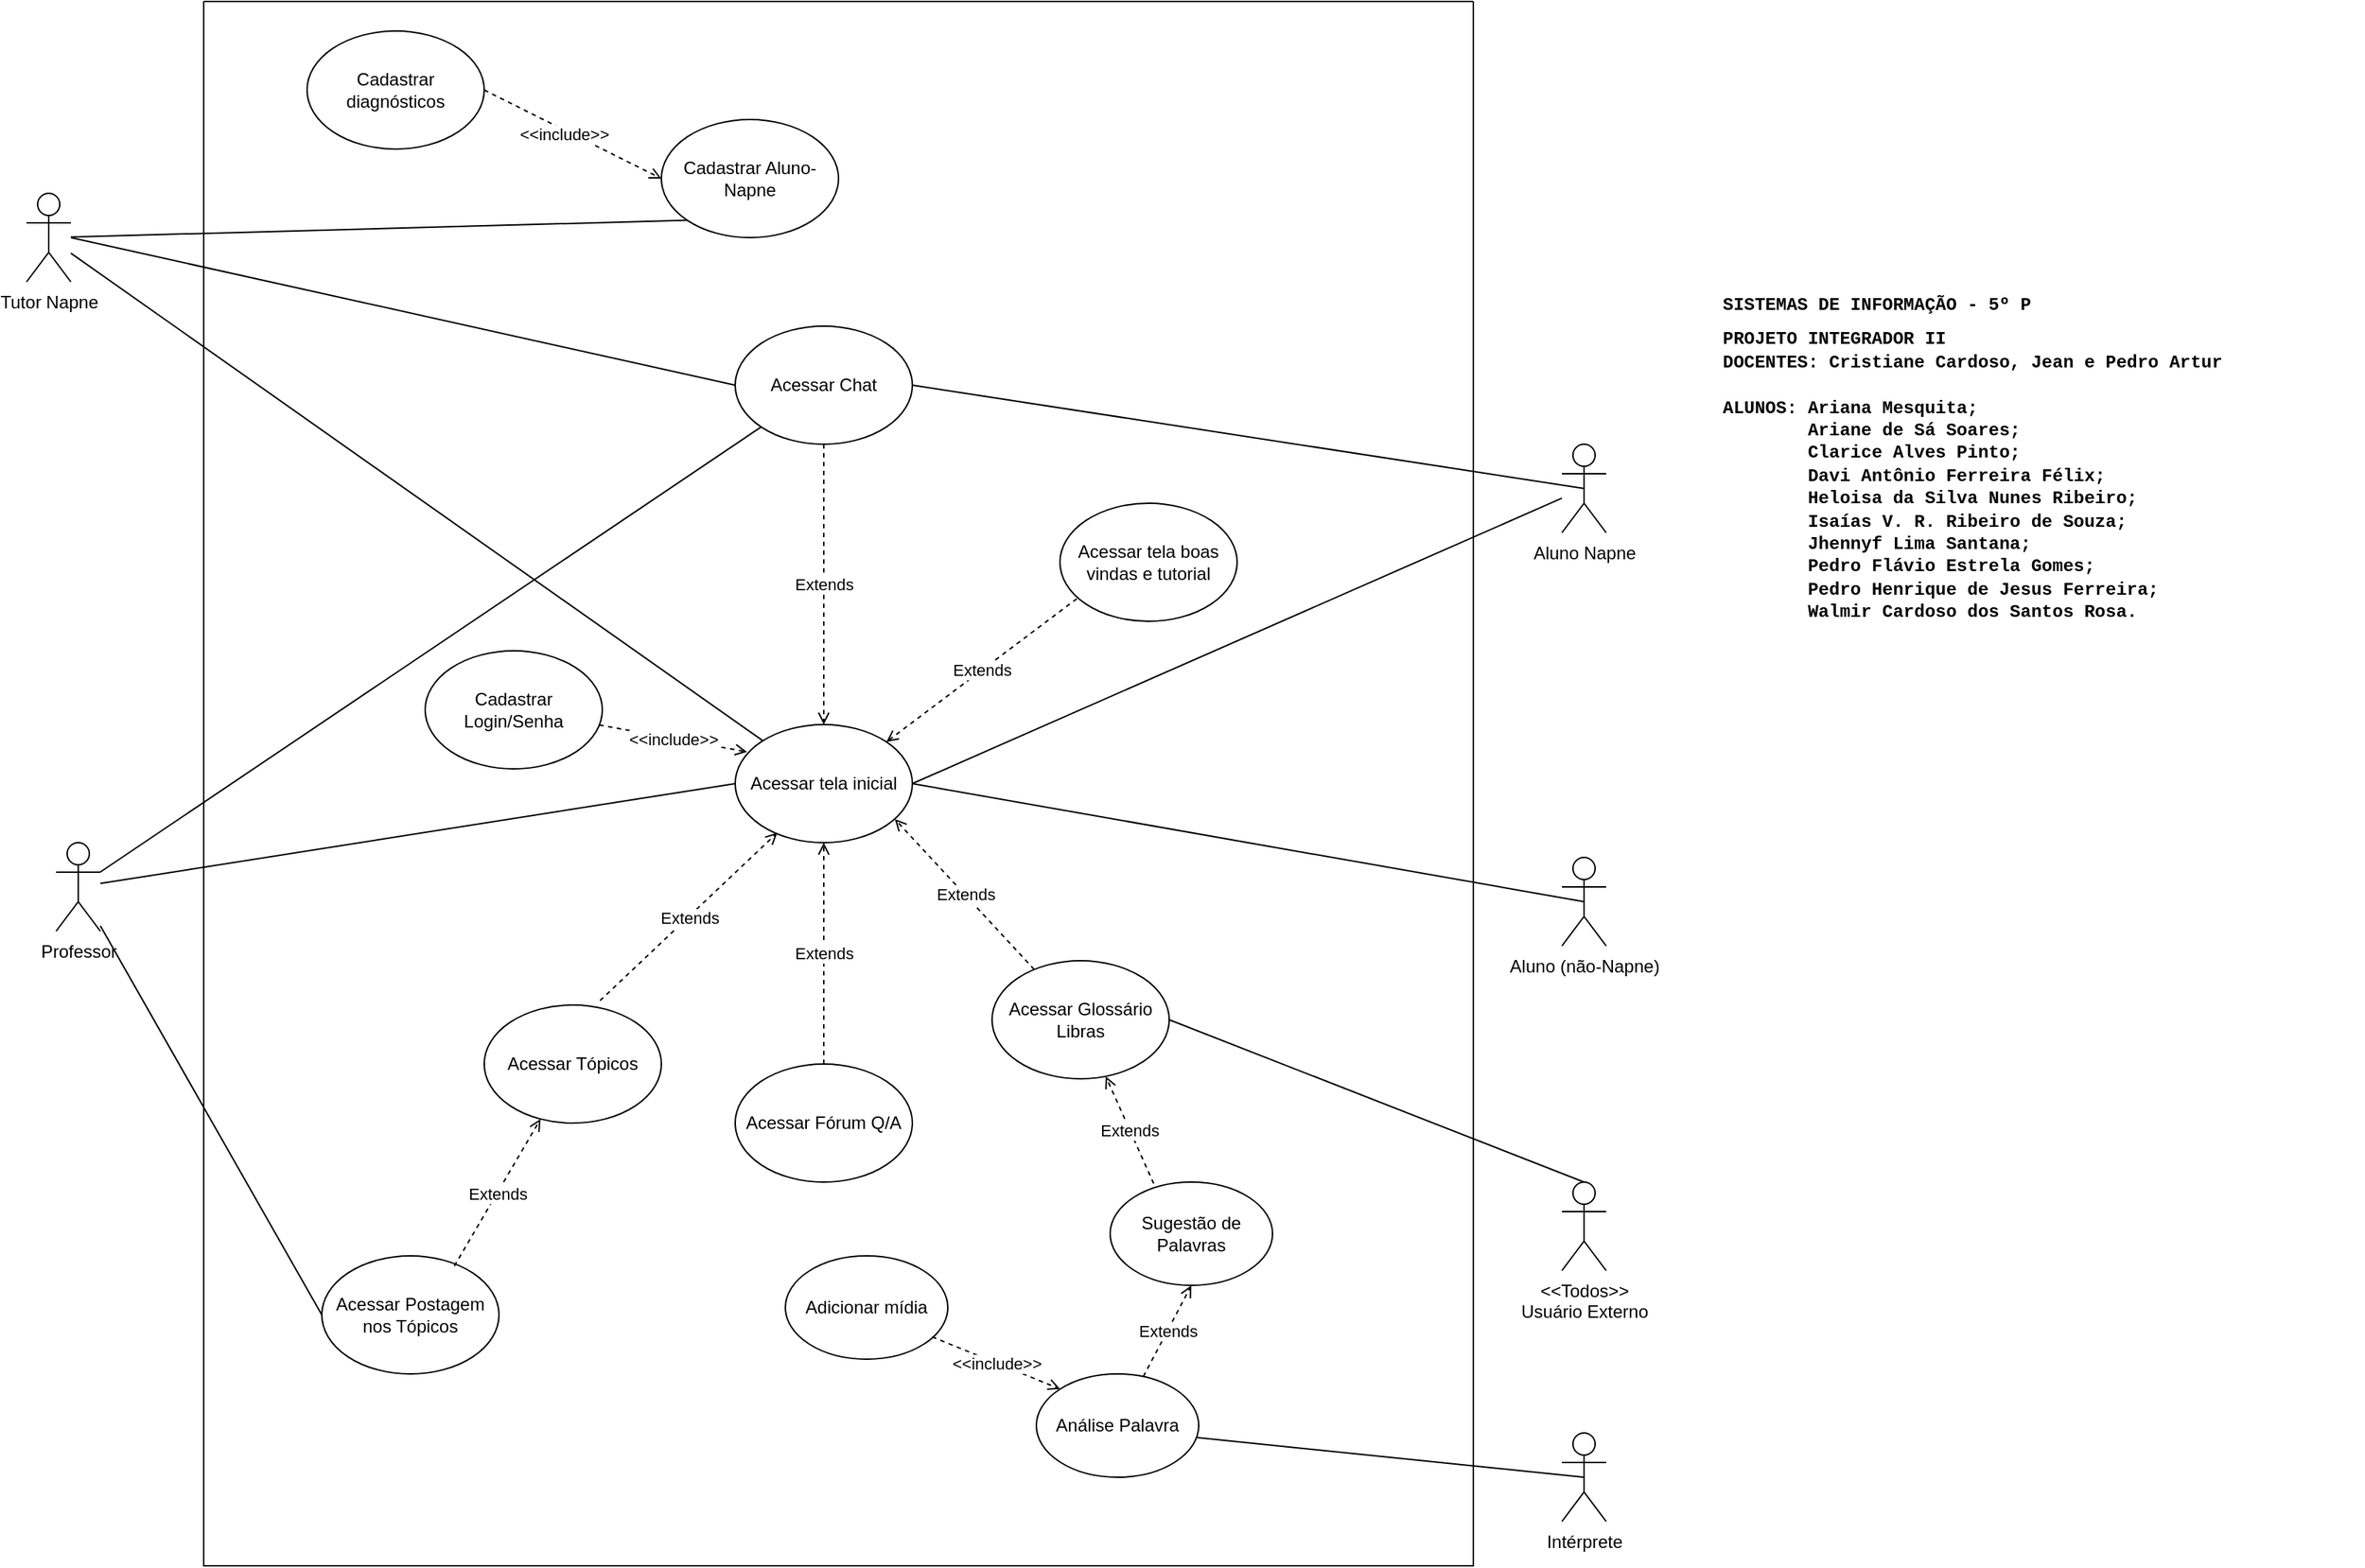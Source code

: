 <mxfile version="24.0.1" type="github">
  <diagram name="Página-1" id="bNIhIHkfopGyE5eCA0E0">
    <mxGraphModel dx="1466" dy="798" grid="1" gridSize="10" guides="1" tooltips="1" connect="1" arrows="1" fold="1" page="1" pageScale="1" pageWidth="1654" pageHeight="1169" math="0" shadow="0">
      <root>
        <mxCell id="0" />
        <mxCell id="1" parent="0" />
        <mxCell id="Zfbpf6Yhl-hAXOTM_08G-1" value="Tutor Napne" style="shape=umlActor;verticalLabelPosition=bottom;verticalAlign=top;html=1;outlineConnect=0;" vertex="1" parent="1">
          <mxGeometry x="106" y="170" width="30" height="60" as="geometry" />
        </mxCell>
        <mxCell id="Zfbpf6Yhl-hAXOTM_08G-2" value="Professor" style="shape=umlActor;verticalLabelPosition=bottom;verticalAlign=top;html=1;outlineConnect=0;" vertex="1" parent="1">
          <mxGeometry x="126" y="610" width="30" height="60" as="geometry" />
        </mxCell>
        <mxCell id="Zfbpf6Yhl-hAXOTM_08G-3" value="Aluno Napne" style="shape=umlActor;verticalLabelPosition=bottom;verticalAlign=top;html=1;outlineConnect=0;" vertex="1" parent="1">
          <mxGeometry x="1146" y="340" width="30" height="60" as="geometry" />
        </mxCell>
        <mxCell id="Zfbpf6Yhl-hAXOTM_08G-4" value="Aluno (não-Napne)" style="shape=umlActor;verticalLabelPosition=bottom;verticalAlign=top;html=1;outlineConnect=0;" vertex="1" parent="1">
          <mxGeometry x="1146" y="620" width="30" height="60" as="geometry" />
        </mxCell>
        <mxCell id="Zfbpf6Yhl-hAXOTM_08G-15" value="" style="swimlane;startSize=0;" vertex="1" parent="1">
          <mxGeometry x="226" y="40" width="860" height="1060" as="geometry" />
        </mxCell>
        <mxCell id="Zfbpf6Yhl-hAXOTM_08G-18" value="Cadastrar diagnósticos" style="ellipse;whiteSpace=wrap;html=1;" vertex="1" parent="Zfbpf6Yhl-hAXOTM_08G-15">
          <mxGeometry x="70" y="20" width="120" height="80" as="geometry" />
        </mxCell>
        <mxCell id="Zfbpf6Yhl-hAXOTM_08G-7" value="Cadastrar Aluno-Napne" style="ellipse;whiteSpace=wrap;html=1;" vertex="1" parent="Zfbpf6Yhl-hAXOTM_08G-15">
          <mxGeometry x="310" y="80" width="120" height="80" as="geometry" />
        </mxCell>
        <mxCell id="Zfbpf6Yhl-hAXOTM_08G-19" value="" style="endArrow=open;html=1;rounded=0;exitX=1;exitY=0.5;exitDx=0;exitDy=0;entryX=0;entryY=0.5;entryDx=0;entryDy=0;dashed=1;endFill=0;" edge="1" parent="Zfbpf6Yhl-hAXOTM_08G-15" source="Zfbpf6Yhl-hAXOTM_08G-18" target="Zfbpf6Yhl-hAXOTM_08G-7">
          <mxGeometry relative="1" as="geometry">
            <mxPoint x="370" y="350" as="sourcePoint" />
            <mxPoint x="470" y="350" as="targetPoint" />
          </mxGeometry>
        </mxCell>
        <mxCell id="Zfbpf6Yhl-hAXOTM_08G-20" value="&amp;lt;&amp;lt;include&amp;gt;&amp;gt;" style="edgeLabel;resizable=0;html=1;;align=center;verticalAlign=middle;" connectable="0" vertex="1" parent="Zfbpf6Yhl-hAXOTM_08G-19">
          <mxGeometry relative="1" as="geometry">
            <mxPoint x="-6" as="offset" />
          </mxGeometry>
        </mxCell>
        <mxCell id="Zfbpf6Yhl-hAXOTM_08G-10" value="Acessar Fórum Q/A" style="ellipse;whiteSpace=wrap;html=1;" vertex="1" parent="Zfbpf6Yhl-hAXOTM_08G-15">
          <mxGeometry x="360" y="720" width="120" height="80" as="geometry" />
        </mxCell>
        <mxCell id="Zfbpf6Yhl-hAXOTM_08G-12" value="Acessar Tópicos" style="ellipse;whiteSpace=wrap;html=1;" vertex="1" parent="Zfbpf6Yhl-hAXOTM_08G-15">
          <mxGeometry x="190" y="680" width="120" height="80" as="geometry" />
        </mxCell>
        <mxCell id="Zfbpf6Yhl-hAXOTM_08G-14" value="Acessar Postagem nos Tópicos" style="ellipse;whiteSpace=wrap;html=1;" vertex="1" parent="Zfbpf6Yhl-hAXOTM_08G-15">
          <mxGeometry x="80" y="850" width="120" height="80" as="geometry" />
        </mxCell>
        <mxCell id="Zfbpf6Yhl-hAXOTM_08G-38" value="" style="endArrow=open;html=1;rounded=0;exitX=0.748;exitY=0.086;exitDx=0;exitDy=0;dashed=1;endFill=0;exitPerimeter=0;" edge="1" parent="Zfbpf6Yhl-hAXOTM_08G-15" source="Zfbpf6Yhl-hAXOTM_08G-14" target="Zfbpf6Yhl-hAXOTM_08G-12">
          <mxGeometry relative="1" as="geometry">
            <mxPoint x="110" y="600" as="sourcePoint" />
            <mxPoint x="200" y="620" as="targetPoint" />
          </mxGeometry>
        </mxCell>
        <mxCell id="Zfbpf6Yhl-hAXOTM_08G-39" value="Extends" style="edgeLabel;resizable=0;html=1;;align=center;verticalAlign=middle;" connectable="0" vertex="1" parent="Zfbpf6Yhl-hAXOTM_08G-38">
          <mxGeometry relative="1" as="geometry" />
        </mxCell>
        <mxCell id="Zfbpf6Yhl-hAXOTM_08G-6" value="Cadastrar Login/Senha" style="ellipse;whiteSpace=wrap;html=1;" vertex="1" parent="Zfbpf6Yhl-hAXOTM_08G-15">
          <mxGeometry x="150" y="440" width="120" height="80" as="geometry" />
        </mxCell>
        <mxCell id="Zfbpf6Yhl-hAXOTM_08G-9" value="Acessar tela inicial" style="ellipse;whiteSpace=wrap;html=1;" vertex="1" parent="Zfbpf6Yhl-hAXOTM_08G-15">
          <mxGeometry x="360" y="490" width="120" height="80" as="geometry" />
        </mxCell>
        <mxCell id="Zfbpf6Yhl-hAXOTM_08G-45" value="" style="endArrow=open;html=1;rounded=0;dashed=1;endFill=0;exitX=0.095;exitY=0.809;exitDx=0;exitDy=0;exitPerimeter=0;entryX=1;entryY=0;entryDx=0;entryDy=0;" edge="1" parent="Zfbpf6Yhl-hAXOTM_08G-15" source="Zfbpf6Yhl-hAXOTM_08G-8" target="Zfbpf6Yhl-hAXOTM_08G-9">
          <mxGeometry relative="1" as="geometry">
            <mxPoint x="520" y="240" as="sourcePoint" />
            <mxPoint x="627" y="347" as="targetPoint" />
          </mxGeometry>
        </mxCell>
        <mxCell id="Zfbpf6Yhl-hAXOTM_08G-46" value="Extends" style="edgeLabel;resizable=0;html=1;;align=center;verticalAlign=middle;" connectable="0" vertex="1" parent="Zfbpf6Yhl-hAXOTM_08G-45">
          <mxGeometry relative="1" as="geometry" />
        </mxCell>
        <mxCell id="Zfbpf6Yhl-hAXOTM_08G-8" value="Acessar tela boas vindas e tutorial" style="ellipse;whiteSpace=wrap;html=1;" vertex="1" parent="Zfbpf6Yhl-hAXOTM_08G-15">
          <mxGeometry x="580" y="340" width="120" height="80" as="geometry" />
        </mxCell>
        <mxCell id="Zfbpf6Yhl-hAXOTM_08G-47" value="" style="endArrow=open;html=1;rounded=0;dashed=1;endFill=0;entryX=0.067;entryY=0.231;entryDx=0;entryDy=0;entryPerimeter=0;" edge="1" parent="Zfbpf6Yhl-hAXOTM_08G-15" source="Zfbpf6Yhl-hAXOTM_08G-6" target="Zfbpf6Yhl-hAXOTM_08G-9">
          <mxGeometry relative="1" as="geometry">
            <mxPoint x="444" y="313" as="sourcePoint" />
            <mxPoint x="628" y="199" as="targetPoint" />
          </mxGeometry>
        </mxCell>
        <mxCell id="Zfbpf6Yhl-hAXOTM_08G-48" value="&amp;lt;&amp;lt;include&amp;gt;&amp;gt;" style="edgeLabel;resizable=0;html=1;;align=center;verticalAlign=middle;" connectable="0" vertex="1" parent="Zfbpf6Yhl-hAXOTM_08G-47">
          <mxGeometry relative="1" as="geometry" />
        </mxCell>
        <mxCell id="Zfbpf6Yhl-hAXOTM_08G-13" value="Acessar Glossário Libras" style="ellipse;whiteSpace=wrap;html=1;" vertex="1" parent="Zfbpf6Yhl-hAXOTM_08G-15">
          <mxGeometry x="534" y="650" width="120" height="80" as="geometry" />
        </mxCell>
        <mxCell id="Zfbpf6Yhl-hAXOTM_08G-50" value="" style="endArrow=open;html=1;rounded=0;dashed=1;endFill=0;entryX=0.901;entryY=0.8;entryDx=0;entryDy=0;entryPerimeter=0;" edge="1" parent="Zfbpf6Yhl-hAXOTM_08G-15" source="Zfbpf6Yhl-hAXOTM_08G-13" target="Zfbpf6Yhl-hAXOTM_08G-9">
          <mxGeometry relative="1" as="geometry">
            <mxPoint x="505" y="283" as="sourcePoint" />
            <mxPoint x="670" y="480" as="targetPoint" />
          </mxGeometry>
        </mxCell>
        <mxCell id="Zfbpf6Yhl-hAXOTM_08G-51" value="Extends" style="edgeLabel;resizable=0;html=1;;align=center;verticalAlign=middle;" connectable="0" vertex="1" parent="Zfbpf6Yhl-hAXOTM_08G-50">
          <mxGeometry relative="1" as="geometry" />
        </mxCell>
        <mxCell id="Zfbpf6Yhl-hAXOTM_08G-11" value="Acessar Chat" style="ellipse;whiteSpace=wrap;html=1;" vertex="1" parent="Zfbpf6Yhl-hAXOTM_08G-15">
          <mxGeometry x="360" y="220" width="120" height="80" as="geometry" />
        </mxCell>
        <mxCell id="Zfbpf6Yhl-hAXOTM_08G-57" value="" style="endArrow=open;html=1;rounded=0;dashed=1;endFill=0;entryX=0.5;entryY=1;entryDx=0;entryDy=0;" edge="1" parent="Zfbpf6Yhl-hAXOTM_08G-15" source="Zfbpf6Yhl-hAXOTM_08G-10" target="Zfbpf6Yhl-hAXOTM_08G-9">
          <mxGeometry relative="1" as="geometry">
            <mxPoint x="260" y="680" as="sourcePoint" />
            <mxPoint x="367" y="787" as="targetPoint" />
          </mxGeometry>
        </mxCell>
        <mxCell id="Zfbpf6Yhl-hAXOTM_08G-58" value="Extends" style="edgeLabel;resizable=0;html=1;;align=center;verticalAlign=middle;" connectable="0" vertex="1" parent="Zfbpf6Yhl-hAXOTM_08G-57">
          <mxGeometry relative="1" as="geometry" />
        </mxCell>
        <mxCell id="Zfbpf6Yhl-hAXOTM_08G-59" value="" style="endArrow=open;html=1;rounded=0;dashed=1;endFill=0;entryX=0.5;entryY=0;entryDx=0;entryDy=0;exitX=0.5;exitY=1;exitDx=0;exitDy=0;" edge="1" parent="Zfbpf6Yhl-hAXOTM_08G-15" source="Zfbpf6Yhl-hAXOTM_08G-11" target="Zfbpf6Yhl-hAXOTM_08G-9">
          <mxGeometry relative="1" as="geometry">
            <mxPoint x="450" y="531" as="sourcePoint" />
            <mxPoint x="489" y="399" as="targetPoint" />
          </mxGeometry>
        </mxCell>
        <mxCell id="Zfbpf6Yhl-hAXOTM_08G-60" value="Extends" style="edgeLabel;resizable=0;html=1;;align=center;verticalAlign=middle;" connectable="0" vertex="1" parent="Zfbpf6Yhl-hAXOTM_08G-59">
          <mxGeometry relative="1" as="geometry" />
        </mxCell>
        <mxCell id="Zfbpf6Yhl-hAXOTM_08G-61" value="" style="endArrow=open;html=1;rounded=0;dashed=1;endFill=0;exitX=0.654;exitY=-0.037;exitDx=0;exitDy=0;exitPerimeter=0;entryX=0.238;entryY=0.916;entryDx=0;entryDy=0;entryPerimeter=0;" edge="1" parent="Zfbpf6Yhl-hAXOTM_08G-15" source="Zfbpf6Yhl-hAXOTM_08G-12" target="Zfbpf6Yhl-hAXOTM_08G-9">
          <mxGeometry relative="1" as="geometry">
            <mxPoint x="330" y="580" as="sourcePoint" />
            <mxPoint x="412" y="744" as="targetPoint" />
          </mxGeometry>
        </mxCell>
        <mxCell id="Zfbpf6Yhl-hAXOTM_08G-62" value="Extends" style="edgeLabel;resizable=0;html=1;;align=center;verticalAlign=middle;" connectable="0" vertex="1" parent="Zfbpf6Yhl-hAXOTM_08G-61">
          <mxGeometry relative="1" as="geometry" />
        </mxCell>
        <mxCell id="Zfbpf6Yhl-hAXOTM_08G-68" value="Sugestão de Palavras" style="ellipse;whiteSpace=wrap;html=1;" vertex="1" parent="Zfbpf6Yhl-hAXOTM_08G-15">
          <mxGeometry x="614" y="800" width="110" height="70" as="geometry" />
        </mxCell>
        <mxCell id="Zfbpf6Yhl-hAXOTM_08G-69" value="" style="endArrow=open;html=1;rounded=0;dashed=1;endFill=0;exitX=0.268;exitY=0.014;exitDx=0;exitDy=0;exitPerimeter=0;" edge="1" parent="Zfbpf6Yhl-hAXOTM_08G-15" source="Zfbpf6Yhl-hAXOTM_08G-68" target="Zfbpf6Yhl-hAXOTM_08G-13">
          <mxGeometry relative="1" as="geometry">
            <mxPoint x="736" y="800" as="sourcePoint" />
            <mxPoint x="584" y="684" as="targetPoint" />
          </mxGeometry>
        </mxCell>
        <mxCell id="Zfbpf6Yhl-hAXOTM_08G-70" value="Extends" style="edgeLabel;resizable=0;html=1;;align=center;verticalAlign=middle;" connectable="0" vertex="1" parent="Zfbpf6Yhl-hAXOTM_08G-69">
          <mxGeometry relative="1" as="geometry" />
        </mxCell>
        <mxCell id="Zfbpf6Yhl-hAXOTM_08G-79" value="Análise Palavra" style="ellipse;whiteSpace=wrap;html=1;" vertex="1" parent="Zfbpf6Yhl-hAXOTM_08G-15">
          <mxGeometry x="564" y="930" width="110" height="70" as="geometry" />
        </mxCell>
        <mxCell id="Zfbpf6Yhl-hAXOTM_08G-80" value="" style="endArrow=open;html=1;rounded=0;dashed=1;endFill=0;entryX=0.5;entryY=1;entryDx=0;entryDy=0;" edge="1" parent="Zfbpf6Yhl-hAXOTM_08G-15" source="Zfbpf6Yhl-hAXOTM_08G-79" target="Zfbpf6Yhl-hAXOTM_08G-68">
          <mxGeometry relative="1" as="geometry">
            <mxPoint x="603" y="851" as="sourcePoint" />
            <mxPoint x="608" y="770" as="targetPoint" />
          </mxGeometry>
        </mxCell>
        <mxCell id="Zfbpf6Yhl-hAXOTM_08G-81" value="Extends" style="edgeLabel;resizable=0;html=1;;align=center;verticalAlign=middle;" connectable="0" vertex="1" parent="Zfbpf6Yhl-hAXOTM_08G-80">
          <mxGeometry relative="1" as="geometry" />
        </mxCell>
        <mxCell id="Zfbpf6Yhl-hAXOTM_08G-82" value="Adicionar mídia" style="ellipse;whiteSpace=wrap;html=1;" vertex="1" parent="Zfbpf6Yhl-hAXOTM_08G-15">
          <mxGeometry x="394" y="850" width="110" height="70" as="geometry" />
        </mxCell>
        <mxCell id="Zfbpf6Yhl-hAXOTM_08G-84" value="" style="endArrow=open;html=1;rounded=0;dashed=1;endFill=0;entryX=0;entryY=0;entryDx=0;entryDy=0;exitX=0.904;exitY=0.784;exitDx=0;exitDy=0;exitPerimeter=0;" edge="1" parent="Zfbpf6Yhl-hAXOTM_08G-15" source="Zfbpf6Yhl-hAXOTM_08G-82" target="Zfbpf6Yhl-hAXOTM_08G-79">
          <mxGeometry relative="1" as="geometry">
            <mxPoint x="664" y="961" as="sourcePoint" />
            <mxPoint x="689" y="900" as="targetPoint" />
          </mxGeometry>
        </mxCell>
        <mxCell id="Zfbpf6Yhl-hAXOTM_08G-85" value="&amp;lt;&amp;lt;include&amp;gt;&amp;gt;" style="edgeLabel;resizable=0;html=1;;align=center;verticalAlign=middle;" connectable="0" vertex="1" parent="Zfbpf6Yhl-hAXOTM_08G-84">
          <mxGeometry relative="1" as="geometry" />
        </mxCell>
        <mxCell id="Zfbpf6Yhl-hAXOTM_08G-29" value="" style="endArrow=none;html=1;rounded=0;exitX=0;exitY=0.5;exitDx=0;exitDy=0;" edge="1" parent="1" source="Zfbpf6Yhl-hAXOTM_08G-14" target="Zfbpf6Yhl-hAXOTM_08G-2">
          <mxGeometry width="50" height="50" relative="1" as="geometry">
            <mxPoint x="466" y="440" as="sourcePoint" />
            <mxPoint x="516" y="390" as="targetPoint" />
          </mxGeometry>
        </mxCell>
        <mxCell id="Zfbpf6Yhl-hAXOTM_08G-52" value="" style="endArrow=none;html=1;rounded=0;entryX=0;entryY=1;entryDx=0;entryDy=0;" edge="1" parent="1" source="Zfbpf6Yhl-hAXOTM_08G-1" target="Zfbpf6Yhl-hAXOTM_08G-7">
          <mxGeometry width="50" height="50" relative="1" as="geometry">
            <mxPoint x="736" y="610" as="sourcePoint" />
            <mxPoint x="786" y="560" as="targetPoint" />
          </mxGeometry>
        </mxCell>
        <mxCell id="Zfbpf6Yhl-hAXOTM_08G-54" value="" style="endArrow=none;html=1;rounded=0;entryX=0;entryY=1;entryDx=0;entryDy=0;" edge="1" parent="1" source="Zfbpf6Yhl-hAXOTM_08G-2" target="Zfbpf6Yhl-hAXOTM_08G-11">
          <mxGeometry width="50" height="50" relative="1" as="geometry">
            <mxPoint x="736" y="610" as="sourcePoint" />
            <mxPoint x="786" y="560" as="targetPoint" />
          </mxGeometry>
        </mxCell>
        <mxCell id="Zfbpf6Yhl-hAXOTM_08G-55" value="" style="endArrow=none;html=1;rounded=0;exitX=0;exitY=0.5;exitDx=0;exitDy=0;" edge="1" parent="1" source="Zfbpf6Yhl-hAXOTM_08G-11">
          <mxGeometry width="50" height="50" relative="1" as="geometry">
            <mxPoint x="736" y="610" as="sourcePoint" />
            <mxPoint x="136" y="200" as="targetPoint" />
          </mxGeometry>
        </mxCell>
        <mxCell id="Zfbpf6Yhl-hAXOTM_08G-56" value="" style="endArrow=none;html=1;rounded=0;exitX=1;exitY=0.5;exitDx=0;exitDy=0;entryX=0.5;entryY=0.5;entryDx=0;entryDy=0;entryPerimeter=0;" edge="1" parent="1" source="Zfbpf6Yhl-hAXOTM_08G-11" target="Zfbpf6Yhl-hAXOTM_08G-3">
          <mxGeometry width="50" height="50" relative="1" as="geometry">
            <mxPoint x="736" y="610" as="sourcePoint" />
            <mxPoint x="786" y="560" as="targetPoint" />
          </mxGeometry>
        </mxCell>
        <mxCell id="Zfbpf6Yhl-hAXOTM_08G-63" value="" style="endArrow=none;html=1;rounded=0;entryX=0;entryY=0.5;entryDx=0;entryDy=0;" edge="1" parent="1" source="Zfbpf6Yhl-hAXOTM_08G-2" target="Zfbpf6Yhl-hAXOTM_08G-9">
          <mxGeometry width="50" height="50" relative="1" as="geometry">
            <mxPoint x="666" y="740" as="sourcePoint" />
            <mxPoint x="716" y="690" as="targetPoint" />
          </mxGeometry>
        </mxCell>
        <mxCell id="Zfbpf6Yhl-hAXOTM_08G-64" value="" style="endArrow=none;html=1;rounded=0;exitX=1;exitY=0.5;exitDx=0;exitDy=0;entryX=0.5;entryY=0.5;entryDx=0;entryDy=0;entryPerimeter=0;" edge="1" parent="1" source="Zfbpf6Yhl-hAXOTM_08G-9" target="Zfbpf6Yhl-hAXOTM_08G-4">
          <mxGeometry width="50" height="50" relative="1" as="geometry">
            <mxPoint x="666" y="740" as="sourcePoint" />
            <mxPoint x="716" y="690" as="targetPoint" />
          </mxGeometry>
        </mxCell>
        <mxCell id="Zfbpf6Yhl-hAXOTM_08G-65" value="" style="endArrow=none;html=1;rounded=0;entryX=1;entryY=0.5;entryDx=0;entryDy=0;" edge="1" parent="1" source="Zfbpf6Yhl-hAXOTM_08G-3" target="Zfbpf6Yhl-hAXOTM_08G-9">
          <mxGeometry width="50" height="50" relative="1" as="geometry">
            <mxPoint x="666" y="740" as="sourcePoint" />
            <mxPoint x="716" y="690" as="targetPoint" />
          </mxGeometry>
        </mxCell>
        <mxCell id="Zfbpf6Yhl-hAXOTM_08G-67" value="" style="endArrow=none;html=1;rounded=0;" edge="1" parent="1" source="Zfbpf6Yhl-hAXOTM_08G-1" target="Zfbpf6Yhl-hAXOTM_08G-9">
          <mxGeometry width="50" height="50" relative="1" as="geometry">
            <mxPoint x="666" y="570" as="sourcePoint" />
            <mxPoint x="716" y="520" as="targetPoint" />
          </mxGeometry>
        </mxCell>
        <mxCell id="Zfbpf6Yhl-hAXOTM_08G-73" value="&amp;lt;&amp;lt;Todos&amp;gt;&amp;gt;&lt;div&gt;Usuário Externo&lt;/div&gt;" style="shape=umlActor;verticalLabelPosition=bottom;verticalAlign=top;html=1;outlineConnect=0;" vertex="1" parent="1">
          <mxGeometry x="1146" y="840" width="30" height="60" as="geometry" />
        </mxCell>
        <mxCell id="Zfbpf6Yhl-hAXOTM_08G-74" value="" style="endArrow=none;html=1;rounded=0;exitX=0.5;exitY=0;exitDx=0;exitDy=0;exitPerimeter=0;entryX=1;entryY=0.5;entryDx=0;entryDy=0;" edge="1" parent="1" source="Zfbpf6Yhl-hAXOTM_08G-73" target="Zfbpf6Yhl-hAXOTM_08G-13">
          <mxGeometry width="50" height="50" relative="1" as="geometry">
            <mxPoint x="1290" y="380" as="sourcePoint" />
            <mxPoint x="1340" y="330" as="targetPoint" />
          </mxGeometry>
        </mxCell>
        <mxCell id="Zfbpf6Yhl-hAXOTM_08G-76" value="Intérprete" style="shape=umlActor;verticalLabelPosition=bottom;verticalAlign=top;html=1;outlineConnect=0;" vertex="1" parent="1">
          <mxGeometry x="1146" y="1010" width="30" height="60" as="geometry" />
        </mxCell>
        <mxCell id="Zfbpf6Yhl-hAXOTM_08G-77" value="" style="endArrow=none;html=1;rounded=0;exitX=0.5;exitY=0.5;exitDx=0;exitDy=0;exitPerimeter=0;entryX=0.991;entryY=0.616;entryDx=0;entryDy=0;entryPerimeter=0;" edge="1" parent="1" source="Zfbpf6Yhl-hAXOTM_08G-76" target="Zfbpf6Yhl-hAXOTM_08G-79">
          <mxGeometry width="50" height="50" relative="1" as="geometry">
            <mxPoint x="630" y="730" as="sourcePoint" />
            <mxPoint x="919" y="1020" as="targetPoint" />
          </mxGeometry>
        </mxCell>
        <mxCell id="Zfbpf6Yhl-hAXOTM_08G-89" value="&lt;h1 style=&quot;font-size: 12px;&quot;&gt;&lt;font style=&quot;font-size: 12px;&quot; face=&quot;Courier New&quot;&gt;SISTEMAS DE INFORMAÇÃO - 5º P&lt;/font&gt;&lt;/h1&gt;&lt;div style=&quot;font-size: 12px;&quot;&gt;&lt;font style=&quot;font-size: 12px;&quot; face=&quot;Courier New&quot;&gt;&lt;b style=&quot;font-size: 12px;&quot;&gt;PROJETO INTEGRADOR II&lt;/b&gt;&lt;/font&gt;&lt;/div&gt;&lt;div style=&quot;font-size: 12px;&quot;&gt;&lt;font face=&quot;Courier New&quot; style=&quot;font-size: 12px;&quot;&gt;&lt;b style=&quot;font-size: 12px;&quot;&gt;DOCENTES: Cristiane Cardoso, Jean e Pedro Artur&lt;/b&gt;&lt;/font&gt;&lt;/div&gt;&lt;div style=&quot;font-size: 12px;&quot;&gt;&lt;font face=&quot;Courier New&quot; style=&quot;font-size: 12px;&quot;&gt;&lt;b style=&quot;font-size: 12px;&quot;&gt;&lt;br style=&quot;font-size: 12px;&quot;&gt;&lt;/b&gt;&lt;/font&gt;&lt;/div&gt;&lt;div style=&quot;font-size: 12px;&quot;&gt;&lt;font face=&quot;Courier New&quot; style=&quot;font-size: 12px;&quot;&gt;&lt;b style=&quot;font-size: 12px;&quot;&gt;ALUNOS: Ariana Mesquita;&lt;/b&gt;&lt;/font&gt;&lt;/div&gt;&lt;div style=&quot;font-size: 12px;&quot;&gt;&lt;font face=&quot;Courier New&quot; style=&quot;font-size: 12px;&quot;&gt;&lt;b style=&quot;font-size: 12px;&quot;&gt;&lt;span style=&quot;white-space: pre;&quot;&gt;&#x9;&lt;/span&gt;Ariane de Sá Soares;&lt;br&gt;&lt;/b&gt;&lt;/font&gt;&lt;/div&gt;&lt;div style=&quot;font-size: 12px;&quot;&gt;&lt;font face=&quot;Courier New&quot; style=&quot;font-size: 12px;&quot;&gt;&lt;b style=&quot;font-size: 12px;&quot;&gt;&lt;span style=&quot;white-space: pre;&quot;&gt;&#x9;&lt;/span&gt;Clarice Alves Pinto;&lt;/b&gt;&lt;/font&gt;&lt;/div&gt;&lt;div style=&quot;font-size: 12px;&quot;&gt;&lt;font face=&quot;Courier New&quot; style=&quot;font-size: 12px;&quot;&gt;&lt;b style=&quot;font-size: 12px;&quot;&gt;&lt;span style=&quot;white-space: pre;&quot;&gt;&#x9;&lt;/span&gt;Davi Antônio Ferreira Félix;&lt;br&gt;&lt;/b&gt;&lt;/font&gt;&lt;/div&gt;&lt;div style=&quot;font-size: 12px;&quot;&gt;&lt;font face=&quot;Courier New&quot; style=&quot;font-size: 12px;&quot;&gt;&lt;b style=&quot;font-size: 12px;&quot;&gt;&lt;span style=&quot;white-space: pre;&quot;&gt;&#x9;&lt;/span&gt;Heloisa da Silva Nunes Ribeiro;&lt;br&gt;&lt;/b&gt;&lt;/font&gt;&lt;/div&gt;&lt;div style=&quot;font-size: 12px;&quot;&gt;&lt;font face=&quot;Courier New&quot; style=&quot;font-size: 12px;&quot;&gt;&lt;b style=&quot;font-size: 12px;&quot;&gt;&lt;span style=&quot;white-space: pre;&quot;&gt;&#x9;&lt;/span&gt;Isaías V. R. Ribeiro de Souza;&lt;br&gt;&lt;/b&gt;&lt;/font&gt;&lt;/div&gt;&lt;div style=&quot;font-size: 12px;&quot;&gt;&lt;font face=&quot;Courier New&quot; style=&quot;font-size: 12px;&quot;&gt;&lt;b style=&quot;font-size: 12px;&quot;&gt;&lt;span style=&quot;white-space: pre;&quot;&gt;&#x9;&lt;/span&gt;Jhennyf Lima Santana;&lt;br&gt;&lt;/b&gt;&lt;/font&gt;&lt;/div&gt;&lt;div style=&quot;font-size: 12px;&quot;&gt;&lt;font face=&quot;Courier New&quot; style=&quot;font-size: 12px;&quot;&gt;&lt;b style=&quot;font-size: 12px;&quot;&gt;&lt;span style=&quot;white-space: pre;&quot;&gt;&#x9;&lt;/span&gt;Pedro Flávio Estrela Gomes;&lt;br&gt;&lt;/b&gt;&lt;/font&gt;&lt;/div&gt;&lt;div style=&quot;font-size: 12px;&quot;&gt;&lt;font face=&quot;Courier New&quot; style=&quot;font-size: 12px;&quot;&gt;&lt;b style=&quot;font-size: 12px;&quot;&gt;&lt;span style=&quot;white-space: pre;&quot;&gt;&#x9;&lt;/span&gt;Pedro Henrique de Jesus Ferreira;&lt;br&gt;&lt;/b&gt;&lt;/font&gt;&lt;/div&gt;&lt;div style=&quot;font-size: 12px;&quot;&gt;&lt;font face=&quot;Courier New&quot; style=&quot;font-size: 12px;&quot;&gt;&lt;b style=&quot;font-size: 12px;&quot;&gt;&lt;span style=&quot;white-space: pre;&quot;&gt;&#x9;&lt;/span&gt;Walmir Cardoso dos Santos Rosa.&lt;br&gt;&lt;/b&gt;&lt;/font&gt;&lt;/div&gt;&lt;div style=&quot;font-size: 12px;&quot;&gt;&lt;font face=&quot;Courier New&quot; style=&quot;font-size: 12px;&quot;&gt;&lt;b style=&quot;font-size: 12px;&quot;&gt;&lt;span style=&quot;white-space: pre;&quot;&gt;&#x9;&lt;/span&gt;&lt;br&gt;&lt;/b&gt;&lt;/font&gt;&lt;/div&gt;&lt;div style=&quot;font-size: 12px;&quot;&gt;&lt;b style=&quot;font-family: &amp;quot;Courier New&amp;quot;; background-color: initial; font-size: 12px;&quot;&gt;&amp;nbsp;&lt;/b&gt;&lt;/div&gt;" style="text;html=1;strokeColor=none;fillColor=none;spacing=5;spacingTop=-20;whiteSpace=wrap;overflow=hidden;rounded=0;fontSize=12;" vertex="1" parent="1">
          <mxGeometry x="1250" y="240" width="439" height="240" as="geometry" />
        </mxCell>
      </root>
    </mxGraphModel>
  </diagram>
</mxfile>
